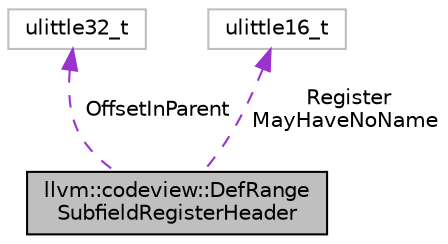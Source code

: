 digraph "llvm::codeview::DefRangeSubfieldRegisterHeader"
{
 // LATEX_PDF_SIZE
  bgcolor="transparent";
  edge [fontname="Helvetica",fontsize="10",labelfontname="Helvetica",labelfontsize="10"];
  node [fontname="Helvetica",fontsize="10",shape=record];
  Node1 [label="llvm::codeview::DefRange\lSubfieldRegisterHeader",height=0.2,width=0.4,color="black", fillcolor="grey75", style="filled", fontcolor="black",tooltip=" "];
  Node2 -> Node1 [dir="back",color="darkorchid3",fontsize="10",style="dashed",label=" OffsetInParent" ,fontname="Helvetica"];
  Node2 [label="ulittle32_t",height=0.2,width=0.4,color="grey75",tooltip=" "];
  Node3 -> Node1 [dir="back",color="darkorchid3",fontsize="10",style="dashed",label=" Register\nMayHaveNoName" ,fontname="Helvetica"];
  Node3 [label="ulittle16_t",height=0.2,width=0.4,color="grey75",tooltip=" "];
}
